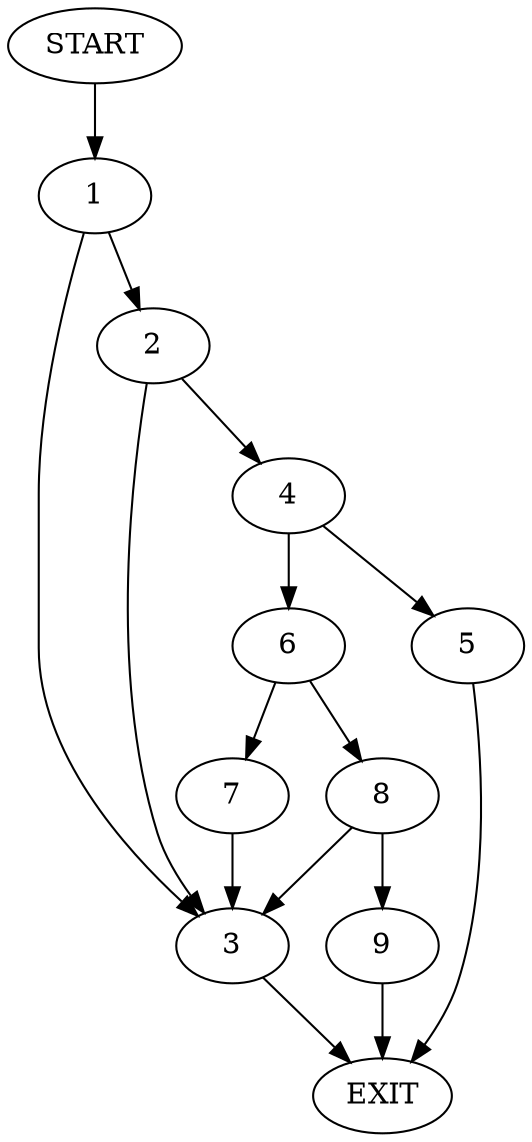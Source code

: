 digraph {
0 [label="START"]
10 [label="EXIT"]
0 -> 1
1 -> 2
1 -> 3
2 -> 4
2 -> 3
3 -> 10
4 -> 5
4 -> 6
5 -> 10
6 -> 7
6 -> 8
7 -> 3
8 -> 9
8 -> 3
9 -> 10
}
